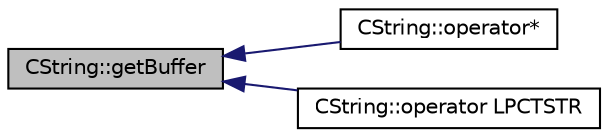 digraph "CString::getBuffer"
{
  edge [fontname="Helvetica",fontsize="10",labelfontname="Helvetica",labelfontsize="10"];
  node [fontname="Helvetica",fontsize="10",shape=record];
  rankdir="LR";
  Node1 [label="CString::getBuffer",height=0.2,width=0.4,color="black", fillcolor="grey75", style="filled" fontcolor="black"];
  Node1 -> Node2 [dir="back",color="midnightblue",fontsize="10",style="solid",fontname="Helvetica"];
  Node2 [label="CString::operator*",height=0.2,width=0.4,color="black", fillcolor="white", style="filled",URL="$df/d99/class_c_string.html#aab798ff84e78c0bce521dad477bcdfa6"];
  Node1 -> Node3 [dir="back",color="midnightblue",fontsize="10",style="solid",fontname="Helvetica"];
  Node3 [label="CString::operator LPCTSTR",height=0.2,width=0.4,color="black", fillcolor="white", style="filled",URL="$df/d99/class_c_string.html#a9149db10490c1d9c4c969043877f3cdb"];
}

